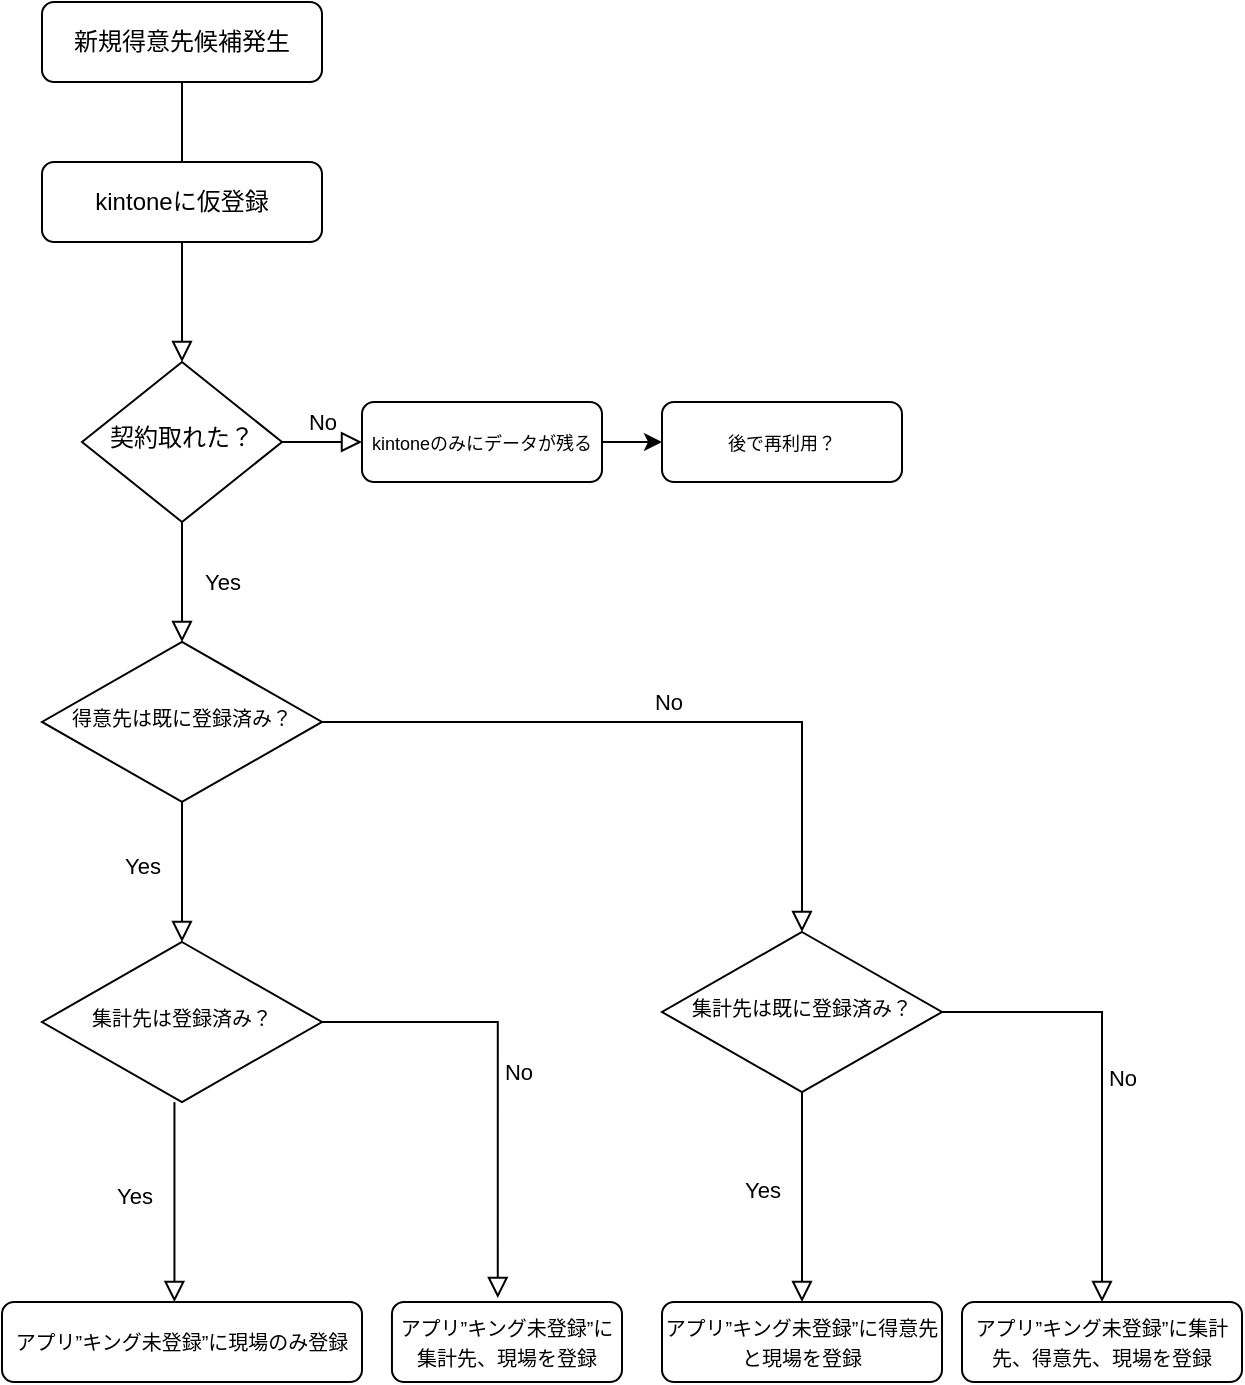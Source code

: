<mxfile version="25.0.3">
  <diagram id="C5RBs43oDa-KdzZeNtuy" name="Page-1">
    <mxGraphModel dx="1434" dy="772" grid="1" gridSize="10" guides="1" tooltips="1" connect="1" arrows="1" fold="1" page="1" pageScale="1" pageWidth="827" pageHeight="1169" math="0" shadow="0">
      <root>
        <mxCell id="WIyWlLk6GJQsqaUBKTNV-0" />
        <mxCell id="WIyWlLk6GJQsqaUBKTNV-1" parent="WIyWlLk6GJQsqaUBKTNV-0" />
        <mxCell id="WIyWlLk6GJQsqaUBKTNV-2" value="" style="rounded=0;html=1;jettySize=auto;orthogonalLoop=1;fontSize=11;endArrow=block;endFill=0;endSize=8;strokeWidth=1;shadow=0;labelBackgroundColor=none;edgeStyle=orthogonalEdgeStyle;entryX=0.5;entryY=0;entryDx=0;entryDy=0;" parent="WIyWlLk6GJQsqaUBKTNV-1" source="WIyWlLk6GJQsqaUBKTNV-3" target="WIyWlLk6GJQsqaUBKTNV-6" edge="1">
          <mxGeometry relative="1" as="geometry">
            <mxPoint x="230" y="220" as="targetPoint" />
          </mxGeometry>
        </mxCell>
        <mxCell id="WIyWlLk6GJQsqaUBKTNV-3" value="新規得意先候補発生" style="rounded=1;whiteSpace=wrap;html=1;fontSize=12;glass=0;strokeWidth=1;shadow=0;" parent="WIyWlLk6GJQsqaUBKTNV-1" vertex="1">
          <mxGeometry x="160" y="80" width="140" height="40" as="geometry" />
        </mxCell>
        <mxCell id="WIyWlLk6GJQsqaUBKTNV-4" value="Yes" style="rounded=0;html=1;jettySize=auto;orthogonalLoop=1;fontSize=11;endArrow=block;endFill=0;endSize=8;strokeWidth=1;shadow=0;labelBackgroundColor=none;edgeStyle=orthogonalEdgeStyle;" parent="WIyWlLk6GJQsqaUBKTNV-1" source="WIyWlLk6GJQsqaUBKTNV-6" edge="1">
          <mxGeometry y="20" relative="1" as="geometry">
            <mxPoint as="offset" />
            <mxPoint x="230" y="400" as="targetPoint" />
          </mxGeometry>
        </mxCell>
        <mxCell id="WIyWlLk6GJQsqaUBKTNV-5" value="No" style="edgeStyle=orthogonalEdgeStyle;rounded=0;html=1;jettySize=auto;orthogonalLoop=1;fontSize=11;endArrow=block;endFill=0;endSize=8;strokeWidth=1;shadow=0;labelBackgroundColor=none;" parent="WIyWlLk6GJQsqaUBKTNV-1" source="WIyWlLk6GJQsqaUBKTNV-6" target="WIyWlLk6GJQsqaUBKTNV-7" edge="1">
          <mxGeometry y="10" relative="1" as="geometry">
            <mxPoint as="offset" />
          </mxGeometry>
        </mxCell>
        <mxCell id="WIyWlLk6GJQsqaUBKTNV-6" value="契約取れた？" style="rhombus;whiteSpace=wrap;html=1;shadow=0;fontFamily=Helvetica;fontSize=12;align=center;strokeWidth=1;spacing=6;spacingTop=-4;" parent="WIyWlLk6GJQsqaUBKTNV-1" vertex="1">
          <mxGeometry x="180" y="260" width="100" height="80" as="geometry" />
        </mxCell>
        <mxCell id="Kqf1HNEzd88_I7ye1qJv-6" value="" style="edgeStyle=orthogonalEdgeStyle;rounded=0;orthogonalLoop=1;jettySize=auto;html=1;" parent="WIyWlLk6GJQsqaUBKTNV-1" source="WIyWlLk6GJQsqaUBKTNV-7" target="Kqf1HNEzd88_I7ye1qJv-5" edge="1">
          <mxGeometry relative="1" as="geometry" />
        </mxCell>
        <mxCell id="WIyWlLk6GJQsqaUBKTNV-7" value="&lt;font style=&quot;font-size: 9px;&quot;&gt;kintoneのみにデータが残る&lt;/font&gt;" style="rounded=1;whiteSpace=wrap;html=1;fontSize=12;glass=0;strokeWidth=1;shadow=0;" parent="WIyWlLk6GJQsqaUBKTNV-1" vertex="1">
          <mxGeometry x="320" y="280" width="120" height="40" as="geometry" />
        </mxCell>
        <mxCell id="WIyWlLk6GJQsqaUBKTNV-11" value="&lt;font style=&quot;font-size: 10px;&quot;&gt;アプリ”キング未登録”に現場のみ登録&lt;/font&gt;" style="rounded=1;whiteSpace=wrap;html=1;fontSize=12;glass=0;strokeWidth=1;shadow=0;" parent="WIyWlLk6GJQsqaUBKTNV-1" vertex="1">
          <mxGeometry x="140" y="730" width="180" height="40" as="geometry" />
        </mxCell>
        <mxCell id="Kqf1HNEzd88_I7ye1qJv-0" value="kintoneに仮登録" style="rounded=1;whiteSpace=wrap;html=1;fontSize=12;glass=0;strokeWidth=1;shadow=0;" parent="WIyWlLk6GJQsqaUBKTNV-1" vertex="1">
          <mxGeometry x="160" y="160" width="140" height="40" as="geometry" />
        </mxCell>
        <mxCell id="Kqf1HNEzd88_I7ye1qJv-5" value="&lt;font style=&quot;font-size: 9px;&quot;&gt;後で再利用？&lt;/font&gt;" style="rounded=1;whiteSpace=wrap;html=1;fontSize=12;glass=0;strokeWidth=1;shadow=0;" parent="WIyWlLk6GJQsqaUBKTNV-1" vertex="1">
          <mxGeometry x="470" y="280" width="120" height="40" as="geometry" />
        </mxCell>
        <mxCell id="69fj887nyZ6pLTInAv98-0" value="&lt;font style=&quot;font-size: 10px;&quot;&gt;得意先は既に登録済み？&lt;/font&gt;" style="rhombus;whiteSpace=wrap;html=1;shadow=0;fontFamily=Helvetica;fontSize=12;align=center;strokeWidth=1;spacing=6;spacingTop=-4;" vertex="1" parent="WIyWlLk6GJQsqaUBKTNV-1">
          <mxGeometry x="160" y="399.98" width="140" height="80" as="geometry" />
        </mxCell>
        <mxCell id="69fj887nyZ6pLTInAv98-1" value="Yes" style="rounded=0;html=1;jettySize=auto;orthogonalLoop=1;fontSize=11;endArrow=block;endFill=0;endSize=8;strokeWidth=1;shadow=0;labelBackgroundColor=none;edgeStyle=orthogonalEdgeStyle;exitX=0.5;exitY=1;exitDx=0;exitDy=0;" edge="1" parent="WIyWlLk6GJQsqaUBKTNV-1" source="69fj887nyZ6pLTInAv98-0">
          <mxGeometry x="-0.073" y="-20" relative="1" as="geometry">
            <mxPoint as="offset" />
            <mxPoint x="230" y="550" as="targetPoint" />
            <mxPoint x="240" y="349.98" as="sourcePoint" />
            <Array as="points" />
          </mxGeometry>
        </mxCell>
        <mxCell id="69fj887nyZ6pLTInAv98-2" value="No" style="edgeStyle=orthogonalEdgeStyle;rounded=0;html=1;jettySize=auto;orthogonalLoop=1;fontSize=11;endArrow=block;endFill=0;endSize=8;strokeWidth=1;shadow=0;labelBackgroundColor=none;entryX=0.5;entryY=0;entryDx=0;entryDy=0;exitX=1;exitY=0.5;exitDx=0;exitDy=0;" edge="1" parent="WIyWlLk6GJQsqaUBKTNV-1" source="69fj887nyZ6pLTInAv98-0" target="69fj887nyZ6pLTInAv98-15">
          <mxGeometry y="10" relative="1" as="geometry">
            <mxPoint as="offset" />
            <mxPoint x="320" y="435" as="sourcePoint" />
            <mxPoint x="590" y="545" as="targetPoint" />
            <Array as="points">
              <mxPoint x="540" y="440" />
            </Array>
          </mxGeometry>
        </mxCell>
        <mxCell id="69fj887nyZ6pLTInAv98-5" value="&lt;font style=&quot;font-size: 10px;&quot;&gt;集計先は登録済み？&lt;/font&gt;" style="rhombus;whiteSpace=wrap;html=1;shadow=0;fontFamily=Helvetica;fontSize=12;align=center;strokeWidth=1;spacing=6;spacingTop=-4;" vertex="1" parent="WIyWlLk6GJQsqaUBKTNV-1">
          <mxGeometry x="160" y="550" width="140" height="80" as="geometry" />
        </mxCell>
        <mxCell id="69fj887nyZ6pLTInAv98-7" value="No" style="edgeStyle=orthogonalEdgeStyle;rounded=0;html=1;jettySize=auto;orthogonalLoop=1;fontSize=11;endArrow=block;endFill=0;endSize=8;strokeWidth=1;shadow=0;labelBackgroundColor=none;entryX=0.46;entryY=-0.05;entryDx=0;entryDy=0;entryPerimeter=0;" edge="1" parent="WIyWlLk6GJQsqaUBKTNV-1" target="69fj887nyZ6pLTInAv98-8">
          <mxGeometry y="10" relative="1" as="geometry">
            <mxPoint as="offset" />
            <mxPoint x="300" y="590" as="sourcePoint" />
            <mxPoint x="334.98" y="590" as="targetPoint" />
            <Array as="points">
              <mxPoint x="388" y="590" />
            </Array>
          </mxGeometry>
        </mxCell>
        <mxCell id="69fj887nyZ6pLTInAv98-8" value="&lt;span style=&quot;font-size: 10px;&quot;&gt;アプリ”キング未登録”に集計先、現場を登録&lt;/span&gt;" style="rounded=1;whiteSpace=wrap;html=1;fontSize=12;glass=0;strokeWidth=1;shadow=0;" vertex="1" parent="WIyWlLk6GJQsqaUBKTNV-1">
          <mxGeometry x="334.98" y="730" width="115.02" height="40" as="geometry" />
        </mxCell>
        <mxCell id="69fj887nyZ6pLTInAv98-14" value="Yes" style="rounded=0;html=1;jettySize=auto;orthogonalLoop=1;fontSize=11;endArrow=block;endFill=0;endSize=8;strokeWidth=1;shadow=0;labelBackgroundColor=none;edgeStyle=orthogonalEdgeStyle;exitX=0.473;exitY=1.001;exitDx=0;exitDy=0;exitPerimeter=0;entryX=0.479;entryY=0;entryDx=0;entryDy=0;entryPerimeter=0;" edge="1" parent="WIyWlLk6GJQsqaUBKTNV-1" source="69fj887nyZ6pLTInAv98-5" target="WIyWlLk6GJQsqaUBKTNV-11">
          <mxGeometry x="-0.073" y="-20" relative="1" as="geometry">
            <mxPoint as="offset" />
            <mxPoint x="240" y="560" as="targetPoint" />
            <mxPoint x="240" y="490" as="sourcePoint" />
            <Array as="points" />
          </mxGeometry>
        </mxCell>
        <mxCell id="69fj887nyZ6pLTInAv98-15" value="&lt;font style=&quot;font-size: 10px;&quot;&gt;集計先は既に登録済み？&lt;/font&gt;" style="rhombus;whiteSpace=wrap;html=1;shadow=0;fontFamily=Helvetica;fontSize=12;align=center;strokeWidth=1;spacing=6;spacingTop=-4;" vertex="1" parent="WIyWlLk6GJQsqaUBKTNV-1">
          <mxGeometry x="470" y="545" width="140" height="80" as="geometry" />
        </mxCell>
        <mxCell id="69fj887nyZ6pLTInAv98-17" value="Yes" style="rounded=0;html=1;jettySize=auto;orthogonalLoop=1;fontSize=11;endArrow=block;endFill=0;endSize=8;strokeWidth=1;shadow=0;labelBackgroundColor=none;edgeStyle=orthogonalEdgeStyle;exitX=0.5;exitY=1;exitDx=0;exitDy=0;entryX=0.5;entryY=0;entryDx=0;entryDy=0;" edge="1" parent="WIyWlLk6GJQsqaUBKTNV-1" source="69fj887nyZ6pLTInAv98-15">
          <mxGeometry x="-0.073" y="-20" relative="1" as="geometry">
            <mxPoint as="offset" />
            <mxPoint x="540" y="730" as="targetPoint" />
            <mxPoint x="236" y="640" as="sourcePoint" />
            <Array as="points" />
          </mxGeometry>
        </mxCell>
        <mxCell id="69fj887nyZ6pLTInAv98-19" value="No" style="edgeStyle=orthogonalEdgeStyle;rounded=0;html=1;jettySize=auto;orthogonalLoop=1;fontSize=11;endArrow=block;endFill=0;endSize=8;strokeWidth=1;shadow=0;labelBackgroundColor=none;exitX=1;exitY=0.5;exitDx=0;exitDy=0;entryX=0.5;entryY=0;entryDx=0;entryDy=0;" edge="1" parent="WIyWlLk6GJQsqaUBKTNV-1" source="69fj887nyZ6pLTInAv98-15" target="69fj887nyZ6pLTInAv98-22">
          <mxGeometry y="10" relative="1" as="geometry">
            <mxPoint as="offset" />
            <mxPoint x="290" y="310" as="sourcePoint" />
            <mxPoint x="700" y="740" as="targetPoint" />
            <Array as="points">
              <mxPoint x="690" y="585" />
            </Array>
          </mxGeometry>
        </mxCell>
        <mxCell id="69fj887nyZ6pLTInAv98-21" value="&lt;font style=&quot;font-size: 10px;&quot;&gt;アプリ”キング未登録”に得意先と現場を登録&lt;/font&gt;" style="rounded=1;whiteSpace=wrap;html=1;fontSize=12;glass=0;strokeWidth=1;shadow=0;" vertex="1" parent="WIyWlLk6GJQsqaUBKTNV-1">
          <mxGeometry x="470" y="730" width="140" height="40" as="geometry" />
        </mxCell>
        <mxCell id="69fj887nyZ6pLTInAv98-22" value="&lt;font style=&quot;font-size: 10px;&quot;&gt;アプリ”キング未登録”に集計先、得意先、現場を登録&lt;/font&gt;" style="rounded=1;whiteSpace=wrap;html=1;fontSize=12;glass=0;strokeWidth=1;shadow=0;" vertex="1" parent="WIyWlLk6GJQsqaUBKTNV-1">
          <mxGeometry x="620" y="730" width="140" height="40" as="geometry" />
        </mxCell>
      </root>
    </mxGraphModel>
  </diagram>
</mxfile>
